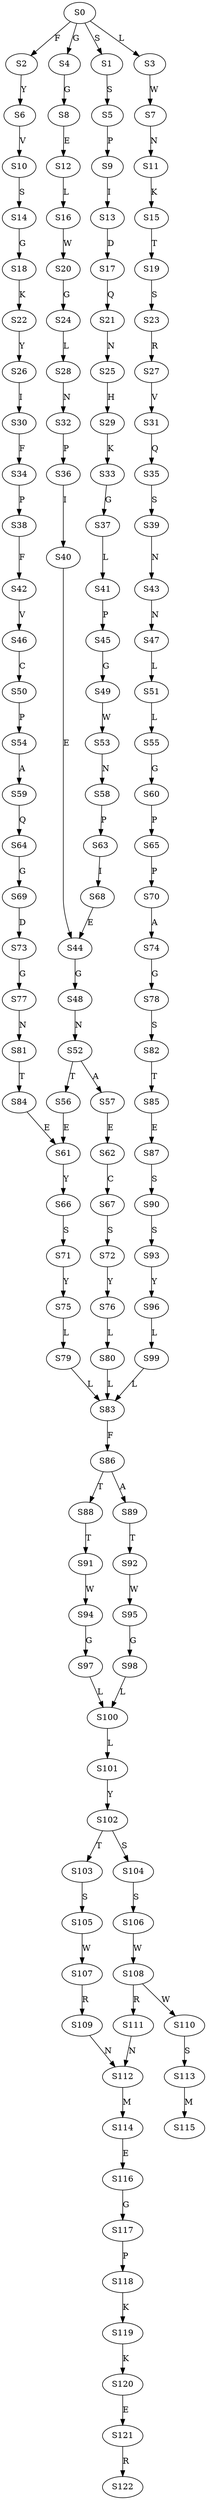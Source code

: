 strict digraph  {
	S0 -> S1 [ label = S ];
	S0 -> S2 [ label = F ];
	S0 -> S3 [ label = L ];
	S0 -> S4 [ label = G ];
	S1 -> S5 [ label = S ];
	S2 -> S6 [ label = Y ];
	S3 -> S7 [ label = W ];
	S4 -> S8 [ label = G ];
	S5 -> S9 [ label = P ];
	S6 -> S10 [ label = V ];
	S7 -> S11 [ label = N ];
	S8 -> S12 [ label = E ];
	S9 -> S13 [ label = I ];
	S10 -> S14 [ label = S ];
	S11 -> S15 [ label = K ];
	S12 -> S16 [ label = L ];
	S13 -> S17 [ label = D ];
	S14 -> S18 [ label = G ];
	S15 -> S19 [ label = T ];
	S16 -> S20 [ label = W ];
	S17 -> S21 [ label = Q ];
	S18 -> S22 [ label = K ];
	S19 -> S23 [ label = S ];
	S20 -> S24 [ label = G ];
	S21 -> S25 [ label = N ];
	S22 -> S26 [ label = Y ];
	S23 -> S27 [ label = R ];
	S24 -> S28 [ label = L ];
	S25 -> S29 [ label = H ];
	S26 -> S30 [ label = I ];
	S27 -> S31 [ label = V ];
	S28 -> S32 [ label = N ];
	S29 -> S33 [ label = K ];
	S30 -> S34 [ label = F ];
	S31 -> S35 [ label = Q ];
	S32 -> S36 [ label = P ];
	S33 -> S37 [ label = G ];
	S34 -> S38 [ label = P ];
	S35 -> S39 [ label = S ];
	S36 -> S40 [ label = I ];
	S37 -> S41 [ label = L ];
	S38 -> S42 [ label = F ];
	S39 -> S43 [ label = N ];
	S40 -> S44 [ label = E ];
	S41 -> S45 [ label = P ];
	S42 -> S46 [ label = V ];
	S43 -> S47 [ label = N ];
	S44 -> S48 [ label = G ];
	S45 -> S49 [ label = G ];
	S46 -> S50 [ label = C ];
	S47 -> S51 [ label = L ];
	S48 -> S52 [ label = N ];
	S49 -> S53 [ label = W ];
	S50 -> S54 [ label = P ];
	S51 -> S55 [ label = L ];
	S52 -> S56 [ label = T ];
	S52 -> S57 [ label = A ];
	S53 -> S58 [ label = N ];
	S54 -> S59 [ label = A ];
	S55 -> S60 [ label = G ];
	S56 -> S61 [ label = E ];
	S57 -> S62 [ label = E ];
	S58 -> S63 [ label = P ];
	S59 -> S64 [ label = Q ];
	S60 -> S65 [ label = P ];
	S61 -> S66 [ label = Y ];
	S62 -> S67 [ label = C ];
	S63 -> S68 [ label = I ];
	S64 -> S69 [ label = G ];
	S65 -> S70 [ label = P ];
	S66 -> S71 [ label = S ];
	S67 -> S72 [ label = S ];
	S68 -> S44 [ label = E ];
	S69 -> S73 [ label = D ];
	S70 -> S74 [ label = A ];
	S71 -> S75 [ label = Y ];
	S72 -> S76 [ label = Y ];
	S73 -> S77 [ label = G ];
	S74 -> S78 [ label = G ];
	S75 -> S79 [ label = L ];
	S76 -> S80 [ label = L ];
	S77 -> S81 [ label = N ];
	S78 -> S82 [ label = S ];
	S79 -> S83 [ label = L ];
	S80 -> S83 [ label = L ];
	S81 -> S84 [ label = T ];
	S82 -> S85 [ label = T ];
	S83 -> S86 [ label = F ];
	S84 -> S61 [ label = E ];
	S85 -> S87 [ label = E ];
	S86 -> S88 [ label = T ];
	S86 -> S89 [ label = A ];
	S87 -> S90 [ label = S ];
	S88 -> S91 [ label = T ];
	S89 -> S92 [ label = T ];
	S90 -> S93 [ label = S ];
	S91 -> S94 [ label = W ];
	S92 -> S95 [ label = W ];
	S93 -> S96 [ label = Y ];
	S94 -> S97 [ label = G ];
	S95 -> S98 [ label = G ];
	S96 -> S99 [ label = L ];
	S97 -> S100 [ label = L ];
	S98 -> S100 [ label = L ];
	S99 -> S83 [ label = L ];
	S100 -> S101 [ label = L ];
	S101 -> S102 [ label = Y ];
	S102 -> S103 [ label = T ];
	S102 -> S104 [ label = S ];
	S103 -> S105 [ label = S ];
	S104 -> S106 [ label = S ];
	S105 -> S107 [ label = W ];
	S106 -> S108 [ label = W ];
	S107 -> S109 [ label = R ];
	S108 -> S110 [ label = W ];
	S108 -> S111 [ label = R ];
	S109 -> S112 [ label = N ];
	S110 -> S113 [ label = S ];
	S111 -> S112 [ label = N ];
	S112 -> S114 [ label = M ];
	S113 -> S115 [ label = M ];
	S114 -> S116 [ label = E ];
	S116 -> S117 [ label = G ];
	S117 -> S118 [ label = P ];
	S118 -> S119 [ label = K ];
	S119 -> S120 [ label = K ];
	S120 -> S121 [ label = E ];
	S121 -> S122 [ label = R ];
}
